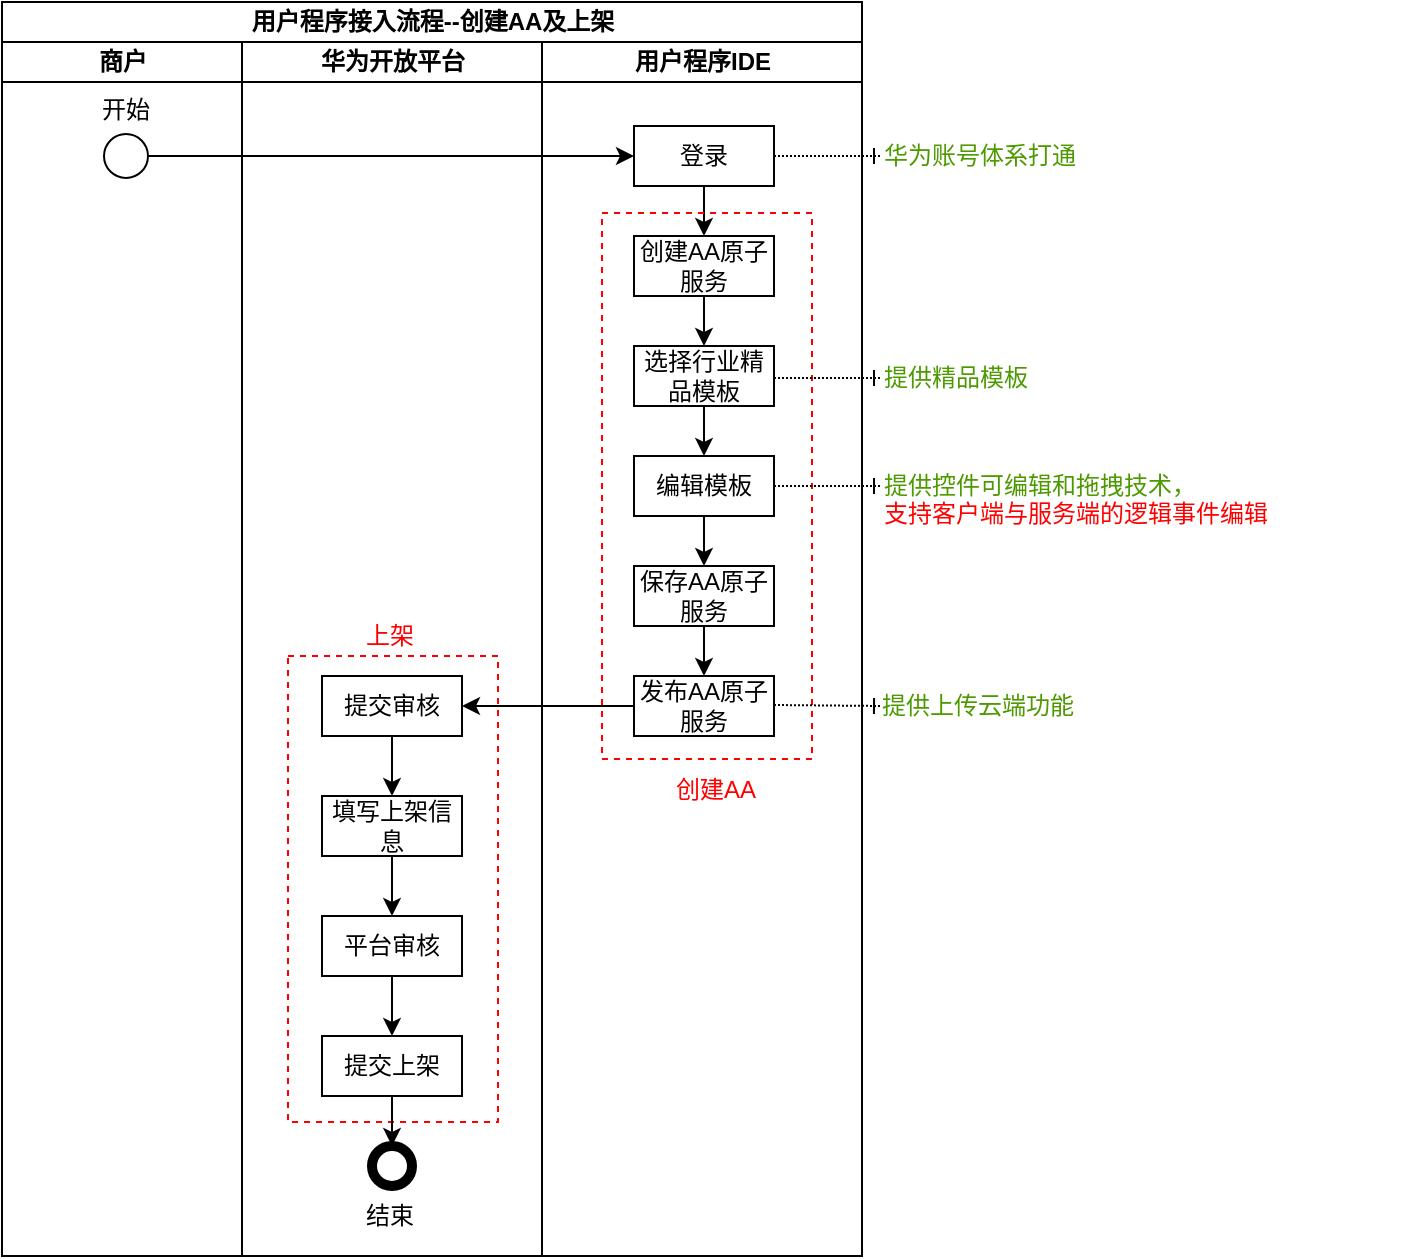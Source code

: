 <mxfile version="10.8.9" type="github"><diagram id="l-AV7dhNrZxIaxaeyWgj" name="Page-1"><mxGraphModel dx="1356" dy="717" grid="1" gridSize="10" guides="1" tooltips="1" connect="1" arrows="1" fold="1" page="1" pageScale="1" pageWidth="827" pageHeight="1169" math="0" shadow="0"><root><mxCell id="0"/><mxCell id="1" parent="0"/><mxCell id="hc7eUrMljsh1A4rGd8Jt-1" value="用户程序接入流程--创建AA及上架" style="swimlane;html=1;childLayout=stackLayout;resizeParent=1;resizeParentMax=0;startSize=20;strokeColor=#000000;fillColor=none;" vertex="1" parent="1"><mxGeometry x="160" y="63" width="430" height="627" as="geometry"/></mxCell><mxCell id="hc7eUrMljsh1A4rGd8Jt-2" value="商户" style="swimlane;html=1;startSize=20;" vertex="1" parent="hc7eUrMljsh1A4rGd8Jt-1"><mxGeometry y="20" width="120" height="607" as="geometry"/></mxCell><mxCell id="hc7eUrMljsh1A4rGd8Jt-3" value="华为开放平台" style="swimlane;html=1;startSize=20;" vertex="1" parent="hc7eUrMljsh1A4rGd8Jt-1"><mxGeometry x="120" y="20" width="150" height="607" as="geometry"/></mxCell><mxCell id="hc7eUrMljsh1A4rGd8Jt-36" style="edgeStyle=orthogonalEdgeStyle;rounded=0;orthogonalLoop=1;jettySize=auto;html=1;entryX=0.5;entryY=0;entryDx=0;entryDy=0;" edge="1" parent="hc7eUrMljsh1A4rGd8Jt-3" source="hc7eUrMljsh1A4rGd8Jt-24" target="hc7eUrMljsh1A4rGd8Jt-25"><mxGeometry relative="1" as="geometry"/></mxCell><mxCell id="hc7eUrMljsh1A4rGd8Jt-24" value="提交审核" style="rounded=0;whiteSpace=wrap;html=1;" vertex="1" parent="hc7eUrMljsh1A4rGd8Jt-3"><mxGeometry x="40" y="317" width="70" height="30" as="geometry"/></mxCell><mxCell id="hc7eUrMljsh1A4rGd8Jt-37" style="edgeStyle=orthogonalEdgeStyle;rounded=0;orthogonalLoop=1;jettySize=auto;html=1;entryX=0.5;entryY=0;entryDx=0;entryDy=0;" edge="1" parent="hc7eUrMljsh1A4rGd8Jt-3" source="hc7eUrMljsh1A4rGd8Jt-25" target="hc7eUrMljsh1A4rGd8Jt-26"><mxGeometry relative="1" as="geometry"/></mxCell><mxCell id="hc7eUrMljsh1A4rGd8Jt-25" value="填写上架信息" style="rounded=0;whiteSpace=wrap;html=1;" vertex="1" parent="hc7eUrMljsh1A4rGd8Jt-3"><mxGeometry x="40" y="377" width="70" height="30" as="geometry"/></mxCell><mxCell id="hc7eUrMljsh1A4rGd8Jt-56" style="edgeStyle=orthogonalEdgeStyle;rounded=0;orthogonalLoop=1;jettySize=auto;html=1;endArrow=classic;endFill=1;" edge="1" parent="hc7eUrMljsh1A4rGd8Jt-3" source="hc7eUrMljsh1A4rGd8Jt-26" target="hc7eUrMljsh1A4rGd8Jt-54"><mxGeometry relative="1" as="geometry"/></mxCell><mxCell id="hc7eUrMljsh1A4rGd8Jt-26" value="平台审核" style="rounded=0;whiteSpace=wrap;html=1;" vertex="1" parent="hc7eUrMljsh1A4rGd8Jt-3"><mxGeometry x="40" y="437" width="70" height="30" as="geometry"/></mxCell><mxCell id="hc7eUrMljsh1A4rGd8Jt-27" value="" style="shape=ellipse;html=1;dashed=0;whitespace=wrap;aspect=fixed;strokeWidth=5;perimeter=ellipsePerimeter;" vertex="1" parent="hc7eUrMljsh1A4rGd8Jt-3"><mxGeometry x="65" y="552" width="20" height="20" as="geometry"/></mxCell><mxCell id="hc7eUrMljsh1A4rGd8Jt-28" value="结束" style="text;html=1;resizable=0;points=[];autosize=1;align=left;verticalAlign=top;spacingTop=-4;" vertex="1" parent="hc7eUrMljsh1A4rGd8Jt-3"><mxGeometry x="60" y="577" width="50" height="10" as="geometry"/></mxCell><mxCell id="hc7eUrMljsh1A4rGd8Jt-39" value="" style="rounded=0;whiteSpace=wrap;html=1;fillColor=none;dashed=1;strokeColor=#FF0000;" vertex="1" parent="hc7eUrMljsh1A4rGd8Jt-3"><mxGeometry x="23" y="307" width="105" height="233" as="geometry"/></mxCell><mxCell id="hc7eUrMljsh1A4rGd8Jt-57" style="edgeStyle=orthogonalEdgeStyle;rounded=0;orthogonalLoop=1;jettySize=auto;html=1;endArrow=classic;endFill=1;" edge="1" parent="hc7eUrMljsh1A4rGd8Jt-3" source="hc7eUrMljsh1A4rGd8Jt-54" target="hc7eUrMljsh1A4rGd8Jt-27"><mxGeometry relative="1" as="geometry"/></mxCell><mxCell id="hc7eUrMljsh1A4rGd8Jt-54" value="提交上架" style="rounded=0;whiteSpace=wrap;html=1;" vertex="1" parent="hc7eUrMljsh1A4rGd8Jt-3"><mxGeometry x="40" y="497" width="70" height="30" as="geometry"/></mxCell><mxCell id="hc7eUrMljsh1A4rGd8Jt-35" style="edgeStyle=orthogonalEdgeStyle;rounded=0;orthogonalLoop=1;jettySize=auto;html=1;entryX=1;entryY=0.5;entryDx=0;entryDy=0;" edge="1" parent="hc7eUrMljsh1A4rGd8Jt-1" source="hc7eUrMljsh1A4rGd8Jt-23" target="hc7eUrMljsh1A4rGd8Jt-24"><mxGeometry relative="1" as="geometry"/></mxCell><mxCell id="hc7eUrMljsh1A4rGd8Jt-4" value="用户程序IDE" style="swimlane;html=1;startSize=20;" vertex="1" parent="hc7eUrMljsh1A4rGd8Jt-1"><mxGeometry x="270" y="20" width="160" height="607" as="geometry"/></mxCell><mxCell id="hc7eUrMljsh1A4rGd8Jt-30" style="edgeStyle=orthogonalEdgeStyle;rounded=0;orthogonalLoop=1;jettySize=auto;html=1;entryX=0.5;entryY=0;entryDx=0;entryDy=0;" edge="1" parent="hc7eUrMljsh1A4rGd8Jt-4" source="hc7eUrMljsh1A4rGd8Jt-9" target="hc7eUrMljsh1A4rGd8Jt-12"><mxGeometry relative="1" as="geometry"/></mxCell><mxCell id="hc7eUrMljsh1A4rGd8Jt-9" value="登录" style="rounded=0;whiteSpace=wrap;html=1;" vertex="1" parent="hc7eUrMljsh1A4rGd8Jt-4"><mxGeometry x="46" y="42" width="70" height="30" as="geometry"/></mxCell><mxCell id="hc7eUrMljsh1A4rGd8Jt-31" style="edgeStyle=orthogonalEdgeStyle;rounded=0;orthogonalLoop=1;jettySize=auto;html=1;" edge="1" parent="hc7eUrMljsh1A4rGd8Jt-4" source="hc7eUrMljsh1A4rGd8Jt-12" target="hc7eUrMljsh1A4rGd8Jt-13"><mxGeometry relative="1" as="geometry"/></mxCell><mxCell id="hc7eUrMljsh1A4rGd8Jt-12" value="创建AA原子服务" style="rounded=0;whiteSpace=wrap;html=1;" vertex="1" parent="hc7eUrMljsh1A4rGd8Jt-4"><mxGeometry x="46" y="97" width="70" height="30" as="geometry"/></mxCell><mxCell id="hc7eUrMljsh1A4rGd8Jt-32" style="edgeStyle=orthogonalEdgeStyle;rounded=0;orthogonalLoop=1;jettySize=auto;html=1;entryX=0.5;entryY=0;entryDx=0;entryDy=0;" edge="1" parent="hc7eUrMljsh1A4rGd8Jt-4" source="hc7eUrMljsh1A4rGd8Jt-13" target="hc7eUrMljsh1A4rGd8Jt-21"><mxGeometry relative="1" as="geometry"/></mxCell><mxCell id="hc7eUrMljsh1A4rGd8Jt-13" value="选择行业精品模板" style="rounded=0;whiteSpace=wrap;html=1;" vertex="1" parent="hc7eUrMljsh1A4rGd8Jt-4"><mxGeometry x="46" y="152" width="70" height="30" as="geometry"/></mxCell><mxCell id="hc7eUrMljsh1A4rGd8Jt-33" style="edgeStyle=orthogonalEdgeStyle;rounded=0;orthogonalLoop=1;jettySize=auto;html=1;entryX=0.5;entryY=0;entryDx=0;entryDy=0;" edge="1" parent="hc7eUrMljsh1A4rGd8Jt-4" source="hc7eUrMljsh1A4rGd8Jt-21" target="hc7eUrMljsh1A4rGd8Jt-22"><mxGeometry relative="1" as="geometry"/></mxCell><mxCell id="hc7eUrMljsh1A4rGd8Jt-21" value="编辑模板" style="rounded=0;whiteSpace=wrap;html=1;" vertex="1" parent="hc7eUrMljsh1A4rGd8Jt-4"><mxGeometry x="46" y="207" width="70" height="30" as="geometry"/></mxCell><mxCell id="hc7eUrMljsh1A4rGd8Jt-34" style="edgeStyle=orthogonalEdgeStyle;rounded=0;orthogonalLoop=1;jettySize=auto;html=1;entryX=0.5;entryY=0;entryDx=0;entryDy=0;" edge="1" parent="hc7eUrMljsh1A4rGd8Jt-4" source="hc7eUrMljsh1A4rGd8Jt-22" target="hc7eUrMljsh1A4rGd8Jt-23"><mxGeometry relative="1" as="geometry"/></mxCell><mxCell id="hc7eUrMljsh1A4rGd8Jt-22" value="保存AA原子服务" style="rounded=0;whiteSpace=wrap;html=1;" vertex="1" parent="hc7eUrMljsh1A4rGd8Jt-4"><mxGeometry x="46" y="262" width="70" height="30" as="geometry"/></mxCell><mxCell id="hc7eUrMljsh1A4rGd8Jt-23" value="发布AA原子服务" style="rounded=0;whiteSpace=wrap;html=1;" vertex="1" parent="hc7eUrMljsh1A4rGd8Jt-4"><mxGeometry x="46" y="317" width="70" height="30" as="geometry"/></mxCell><mxCell id="hc7eUrMljsh1A4rGd8Jt-42" value="&lt;font color=&quot;#ff0000&quot;&gt;创建AA&lt;/font&gt;" style="text;html=1;resizable=0;points=[];autosize=1;align=left;verticalAlign=top;spacingTop=-4;" vertex="1" parent="hc7eUrMljsh1A4rGd8Jt-4"><mxGeometry x="65" y="363.5" width="70" height="10" as="geometry"/></mxCell><mxCell id="hc7eUrMljsh1A4rGd8Jt-29" value="" style="rounded=0;whiteSpace=wrap;html=1;fillColor=none;dashed=1;strokeColor=#FF0000;" vertex="1" parent="hc7eUrMljsh1A4rGd8Jt-4"><mxGeometry x="30" y="85.5" width="105" height="273" as="geometry"/></mxCell><mxCell id="hc7eUrMljsh1A4rGd8Jt-8" value="" style="shape=ellipse;html=1;dashed=0;whitespace=wrap;aspect=fixed;perimeter=ellipsePerimeter;direction=west;" vertex="1" parent="1"><mxGeometry x="211" y="129" width="22" height="22" as="geometry"/></mxCell><mxCell id="hc7eUrMljsh1A4rGd8Jt-10" style="edgeStyle=orthogonalEdgeStyle;rounded=0;orthogonalLoop=1;jettySize=auto;html=1;entryX=0;entryY=0.5;entryDx=0;entryDy=0;" edge="1" parent="1" source="hc7eUrMljsh1A4rGd8Jt-8" target="hc7eUrMljsh1A4rGd8Jt-9"><mxGeometry relative="1" as="geometry"/></mxCell><mxCell id="hc7eUrMljsh1A4rGd8Jt-11" value="开始" style="text;html=1;resizable=0;points=[];autosize=1;align=left;verticalAlign=top;spacingTop=-4;" vertex="1" parent="1"><mxGeometry x="208" y="107" width="50" height="10" as="geometry"/></mxCell><mxCell id="hc7eUrMljsh1A4rGd8Jt-40" value="&lt;font color=&quot;#ff0000&quot;&gt;上架&lt;/font&gt;" style="text;html=1;resizable=0;points=[];autosize=1;align=left;verticalAlign=top;spacingTop=-4;" vertex="1" parent="1"><mxGeometry x="340" y="370" width="50" height="10" as="geometry"/></mxCell><mxCell id="hc7eUrMljsh1A4rGd8Jt-44" value="" style="endArrow=ERone;html=1;exitX=1;exitY=0.5;exitDx=0;exitDy=0;dashed=1;dashPattern=1 1;endFill=0;" edge="1" parent="1" source="hc7eUrMljsh1A4rGd8Jt-9"><mxGeometry width="50" height="50" relative="1" as="geometry"><mxPoint x="640" y="168.5" as="sourcePoint"/><mxPoint x="600" y="140" as="targetPoint"/><Array as="points"/></mxGeometry></mxCell><mxCell id="hc7eUrMljsh1A4rGd8Jt-45" value="&lt;font color=&quot;#4d9900&quot;&gt;华为账号体系打通&lt;/font&gt;" style="text;html=1;resizable=0;points=[];autosize=1;align=left;verticalAlign=top;spacingTop=-4;" vertex="1" parent="1"><mxGeometry x="599" y="130" width="140" height="10" as="geometry"/></mxCell><mxCell id="hc7eUrMljsh1A4rGd8Jt-48" value="" style="endArrow=ERone;html=1;exitX=1;exitY=0.5;exitDx=0;exitDy=0;dashed=1;dashPattern=1 1;endFill=0;" edge="1" parent="1"><mxGeometry width="50" height="50" relative="1" as="geometry"><mxPoint x="546" y="251" as="sourcePoint"/><mxPoint x="600" y="251" as="targetPoint"/><Array as="points"/></mxGeometry></mxCell><mxCell id="hc7eUrMljsh1A4rGd8Jt-49" value="&lt;font color=&quot;#4d9900&quot;&gt;提供精品模板&lt;/font&gt;" style="text;html=1;resizable=0;points=[];autosize=1;align=left;verticalAlign=top;spacingTop=-4;" vertex="1" parent="1"><mxGeometry x="599" y="241" width="110" height="10" as="geometry"/></mxCell><mxCell id="hc7eUrMljsh1A4rGd8Jt-50" value="" style="endArrow=ERone;html=1;exitX=1;exitY=0.5;exitDx=0;exitDy=0;dashed=1;dashPattern=1 1;endFill=0;" edge="1" parent="1"><mxGeometry width="50" height="50" relative="1" as="geometry"><mxPoint x="546" y="305" as="sourcePoint"/><mxPoint x="600" y="305" as="targetPoint"/><Array as="points"/></mxGeometry></mxCell><mxCell id="hc7eUrMljsh1A4rGd8Jt-51" value="&lt;font color=&quot;#4d9900&quot;&gt;提供控件可编辑和拖拽技术，&lt;/font&gt;&lt;br&gt;&lt;font color=&quot;#ff0000&quot;&gt;支持客户端与服务端的逻辑事件编辑&lt;/font&gt;&lt;br&gt;" style="text;html=1;resizable=0;points=[];autosize=1;align=left;verticalAlign=top;spacingTop=-4;" vertex="1" parent="1"><mxGeometry x="599" y="295" width="270" height="30" as="geometry"/></mxCell><mxCell id="hc7eUrMljsh1A4rGd8Jt-52" value="" style="endArrow=ERone;html=1;exitX=1;exitY=0.5;exitDx=0;exitDy=0;dashed=1;dashPattern=1 1;endFill=0;" edge="1" parent="1"><mxGeometry width="50" height="50" relative="1" as="geometry"><mxPoint x="546" y="414.5" as="sourcePoint"/><mxPoint x="600" y="415" as="targetPoint"/><Array as="points"/></mxGeometry></mxCell><mxCell id="hc7eUrMljsh1A4rGd8Jt-53" value="&lt;font color=&quot;#4d9900&quot;&gt;提供上传云端功能&lt;/font&gt;" style="text;html=1;resizable=0;points=[];autosize=1;align=left;verticalAlign=top;spacingTop=-4;" vertex="1" parent="1"><mxGeometry x="598" y="404.5" width="140" height="10" as="geometry"/></mxCell></root></mxGraphModel></diagram></mxfile>